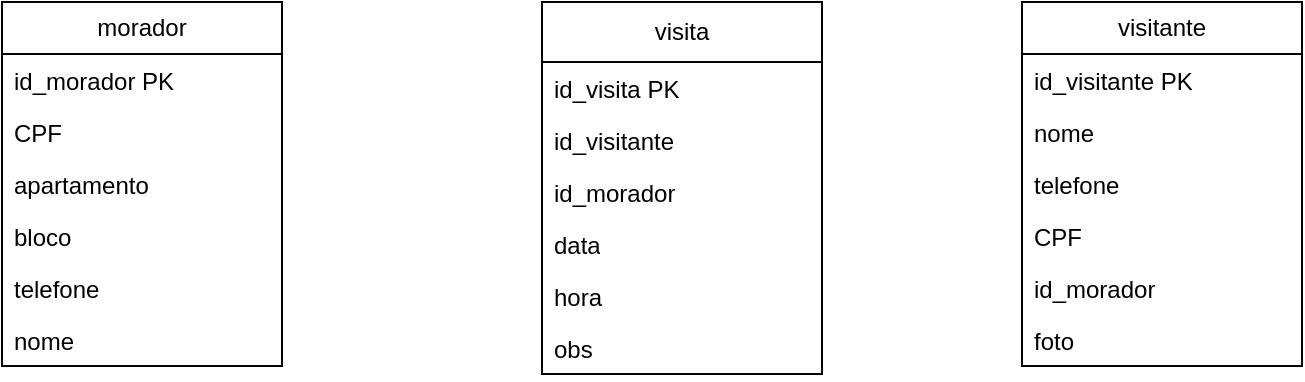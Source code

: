 <mxfile version="26.2.8">
  <diagram name="Página-1" id="gA2e31dsuys8O1P5ezHz">
    <mxGraphModel dx="874" dy="465" grid="1" gridSize="10" guides="1" tooltips="1" connect="1" arrows="1" fold="1" page="1" pageScale="1" pageWidth="1600" pageHeight="1200" math="0" shadow="0">
      <root>
        <mxCell id="0" />
        <mxCell id="1" parent="0" />
        <mxCell id="upPvlgzIcuR0mKPPsfR5-1" value="visita" style="swimlane;fontStyle=0;childLayout=stackLayout;horizontal=1;startSize=30;fillColor=none;horizontalStack=0;resizeParent=1;resizeParentMax=0;resizeLast=0;collapsible=1;marginBottom=0;whiteSpace=wrap;html=1;" vertex="1" parent="1">
          <mxGeometry x="360" y="130" width="140" height="186" as="geometry" />
        </mxCell>
        <mxCell id="upPvlgzIcuR0mKPPsfR5-2" value="id_visita PK" style="text;strokeColor=none;fillColor=none;align=left;verticalAlign=top;spacingLeft=4;spacingRight=4;overflow=hidden;rotatable=0;points=[[0,0.5],[1,0.5]];portConstraint=eastwest;whiteSpace=wrap;html=1;" vertex="1" parent="upPvlgzIcuR0mKPPsfR5-1">
          <mxGeometry y="30" width="140" height="26" as="geometry" />
        </mxCell>
        <mxCell id="upPvlgzIcuR0mKPPsfR5-3" value="id_visitante" style="text;strokeColor=none;fillColor=none;align=left;verticalAlign=top;spacingLeft=4;spacingRight=4;overflow=hidden;rotatable=0;points=[[0,0.5],[1,0.5]];portConstraint=eastwest;whiteSpace=wrap;html=1;" vertex="1" parent="upPvlgzIcuR0mKPPsfR5-1">
          <mxGeometry y="56" width="140" height="26" as="geometry" />
        </mxCell>
        <mxCell id="upPvlgzIcuR0mKPPsfR5-4" value="id_morador" style="text;strokeColor=none;fillColor=none;align=left;verticalAlign=top;spacingLeft=4;spacingRight=4;overflow=hidden;rotatable=0;points=[[0,0.5],[1,0.5]];portConstraint=eastwest;whiteSpace=wrap;html=1;" vertex="1" parent="upPvlgzIcuR0mKPPsfR5-1">
          <mxGeometry y="82" width="140" height="26" as="geometry" />
        </mxCell>
        <mxCell id="upPvlgzIcuR0mKPPsfR5-26" value="data" style="text;strokeColor=none;fillColor=none;align=left;verticalAlign=top;spacingLeft=4;spacingRight=4;overflow=hidden;rotatable=0;points=[[0,0.5],[1,0.5]];portConstraint=eastwest;whiteSpace=wrap;html=1;" vertex="1" parent="upPvlgzIcuR0mKPPsfR5-1">
          <mxGeometry y="108" width="140" height="26" as="geometry" />
        </mxCell>
        <mxCell id="upPvlgzIcuR0mKPPsfR5-27" value="hora" style="text;strokeColor=none;fillColor=none;align=left;verticalAlign=top;spacingLeft=4;spacingRight=4;overflow=hidden;rotatable=0;points=[[0,0.5],[1,0.5]];portConstraint=eastwest;whiteSpace=wrap;html=1;" vertex="1" parent="upPvlgzIcuR0mKPPsfR5-1">
          <mxGeometry y="134" width="140" height="26" as="geometry" />
        </mxCell>
        <mxCell id="upPvlgzIcuR0mKPPsfR5-28" value="obs" style="text;strokeColor=none;fillColor=none;align=left;verticalAlign=top;spacingLeft=4;spacingRight=4;overflow=hidden;rotatable=0;points=[[0,0.5],[1,0.5]];portConstraint=eastwest;whiteSpace=wrap;html=1;" vertex="1" parent="upPvlgzIcuR0mKPPsfR5-1">
          <mxGeometry y="160" width="140" height="26" as="geometry" />
        </mxCell>
        <mxCell id="upPvlgzIcuR0mKPPsfR5-5" value="visitante" style="swimlane;fontStyle=0;childLayout=stackLayout;horizontal=1;startSize=26;fillColor=none;horizontalStack=0;resizeParent=1;resizeParentMax=0;resizeLast=0;collapsible=1;marginBottom=0;whiteSpace=wrap;html=1;" vertex="1" parent="1">
          <mxGeometry x="600" y="130" width="140" height="182" as="geometry" />
        </mxCell>
        <mxCell id="upPvlgzIcuR0mKPPsfR5-6" value="id_visitante PK" style="text;strokeColor=none;fillColor=none;align=left;verticalAlign=top;spacingLeft=4;spacingRight=4;overflow=hidden;rotatable=0;points=[[0,0.5],[1,0.5]];portConstraint=eastwest;whiteSpace=wrap;html=1;" vertex="1" parent="upPvlgzIcuR0mKPPsfR5-5">
          <mxGeometry y="26" width="140" height="26" as="geometry" />
        </mxCell>
        <mxCell id="upPvlgzIcuR0mKPPsfR5-7" value="nome" style="text;strokeColor=none;fillColor=none;align=left;verticalAlign=top;spacingLeft=4;spacingRight=4;overflow=hidden;rotatable=0;points=[[0,0.5],[1,0.5]];portConstraint=eastwest;whiteSpace=wrap;html=1;" vertex="1" parent="upPvlgzIcuR0mKPPsfR5-5">
          <mxGeometry y="52" width="140" height="26" as="geometry" />
        </mxCell>
        <mxCell id="upPvlgzIcuR0mKPPsfR5-8" value="telefone" style="text;strokeColor=none;fillColor=none;align=left;verticalAlign=top;spacingLeft=4;spacingRight=4;overflow=hidden;rotatable=0;points=[[0,0.5],[1,0.5]];portConstraint=eastwest;whiteSpace=wrap;html=1;" vertex="1" parent="upPvlgzIcuR0mKPPsfR5-5">
          <mxGeometry y="78" width="140" height="26" as="geometry" />
        </mxCell>
        <mxCell id="upPvlgzIcuR0mKPPsfR5-20" value="CPF" style="text;strokeColor=none;fillColor=none;align=left;verticalAlign=top;spacingLeft=4;spacingRight=4;overflow=hidden;rotatable=0;points=[[0,0.5],[1,0.5]];portConstraint=eastwest;whiteSpace=wrap;html=1;" vertex="1" parent="upPvlgzIcuR0mKPPsfR5-5">
          <mxGeometry y="104" width="140" height="26" as="geometry" />
        </mxCell>
        <mxCell id="upPvlgzIcuR0mKPPsfR5-21" value="id_morador" style="text;strokeColor=none;fillColor=none;align=left;verticalAlign=top;spacingLeft=4;spacingRight=4;overflow=hidden;rotatable=0;points=[[0,0.5],[1,0.5]];portConstraint=eastwest;whiteSpace=wrap;html=1;" vertex="1" parent="upPvlgzIcuR0mKPPsfR5-5">
          <mxGeometry y="130" width="140" height="26" as="geometry" />
        </mxCell>
        <mxCell id="upPvlgzIcuR0mKPPsfR5-22" value="foto" style="text;strokeColor=none;fillColor=none;align=left;verticalAlign=top;spacingLeft=4;spacingRight=4;overflow=hidden;rotatable=0;points=[[0,0.5],[1,0.5]];portConstraint=eastwest;whiteSpace=wrap;html=1;" vertex="1" parent="upPvlgzIcuR0mKPPsfR5-5">
          <mxGeometry y="156" width="140" height="26" as="geometry" />
        </mxCell>
        <mxCell id="upPvlgzIcuR0mKPPsfR5-9" value="morador" style="swimlane;fontStyle=0;childLayout=stackLayout;horizontal=1;startSize=26;fillColor=none;horizontalStack=0;resizeParent=1;resizeParentMax=0;resizeLast=0;collapsible=1;marginBottom=0;whiteSpace=wrap;html=1;" vertex="1" parent="1">
          <mxGeometry x="90" y="130" width="140" height="182" as="geometry" />
        </mxCell>
        <mxCell id="upPvlgzIcuR0mKPPsfR5-10" value="id_morador PK" style="text;strokeColor=none;fillColor=none;align=left;verticalAlign=top;spacingLeft=4;spacingRight=4;overflow=hidden;rotatable=0;points=[[0,0.5],[1,0.5]];portConstraint=eastwest;whiteSpace=wrap;html=1;" vertex="1" parent="upPvlgzIcuR0mKPPsfR5-9">
          <mxGeometry y="26" width="140" height="26" as="geometry" />
        </mxCell>
        <mxCell id="upPvlgzIcuR0mKPPsfR5-11" value="CPF" style="text;strokeColor=none;fillColor=none;align=left;verticalAlign=top;spacingLeft=4;spacingRight=4;overflow=hidden;rotatable=0;points=[[0,0.5],[1,0.5]];portConstraint=eastwest;whiteSpace=wrap;html=1;" vertex="1" parent="upPvlgzIcuR0mKPPsfR5-9">
          <mxGeometry y="52" width="140" height="26" as="geometry" />
        </mxCell>
        <mxCell id="upPvlgzIcuR0mKPPsfR5-12" value="apartamento" style="text;strokeColor=none;fillColor=none;align=left;verticalAlign=top;spacingLeft=4;spacingRight=4;overflow=hidden;rotatable=0;points=[[0,0.5],[1,0.5]];portConstraint=eastwest;whiteSpace=wrap;html=1;" vertex="1" parent="upPvlgzIcuR0mKPPsfR5-9">
          <mxGeometry y="78" width="140" height="26" as="geometry" />
        </mxCell>
        <mxCell id="upPvlgzIcuR0mKPPsfR5-14" value="bloco" style="text;strokeColor=none;fillColor=none;align=left;verticalAlign=top;spacingLeft=4;spacingRight=4;overflow=hidden;rotatable=0;points=[[0,0.5],[1,0.5]];portConstraint=eastwest;whiteSpace=wrap;html=1;" vertex="1" parent="upPvlgzIcuR0mKPPsfR5-9">
          <mxGeometry y="104" width="140" height="26" as="geometry" />
        </mxCell>
        <mxCell id="upPvlgzIcuR0mKPPsfR5-15" value="telefone" style="text;strokeColor=none;fillColor=none;align=left;verticalAlign=top;spacingLeft=4;spacingRight=4;overflow=hidden;rotatable=0;points=[[0,0.5],[1,0.5]];portConstraint=eastwest;whiteSpace=wrap;html=1;" vertex="1" parent="upPvlgzIcuR0mKPPsfR5-9">
          <mxGeometry y="130" width="140" height="26" as="geometry" />
        </mxCell>
        <mxCell id="upPvlgzIcuR0mKPPsfR5-16" value="nome" style="text;strokeColor=none;fillColor=none;align=left;verticalAlign=top;spacingLeft=4;spacingRight=4;overflow=hidden;rotatable=0;points=[[0,0.5],[1,0.5]];portConstraint=eastwest;whiteSpace=wrap;html=1;" vertex="1" parent="upPvlgzIcuR0mKPPsfR5-9">
          <mxGeometry y="156" width="140" height="26" as="geometry" />
        </mxCell>
      </root>
    </mxGraphModel>
  </diagram>
</mxfile>
